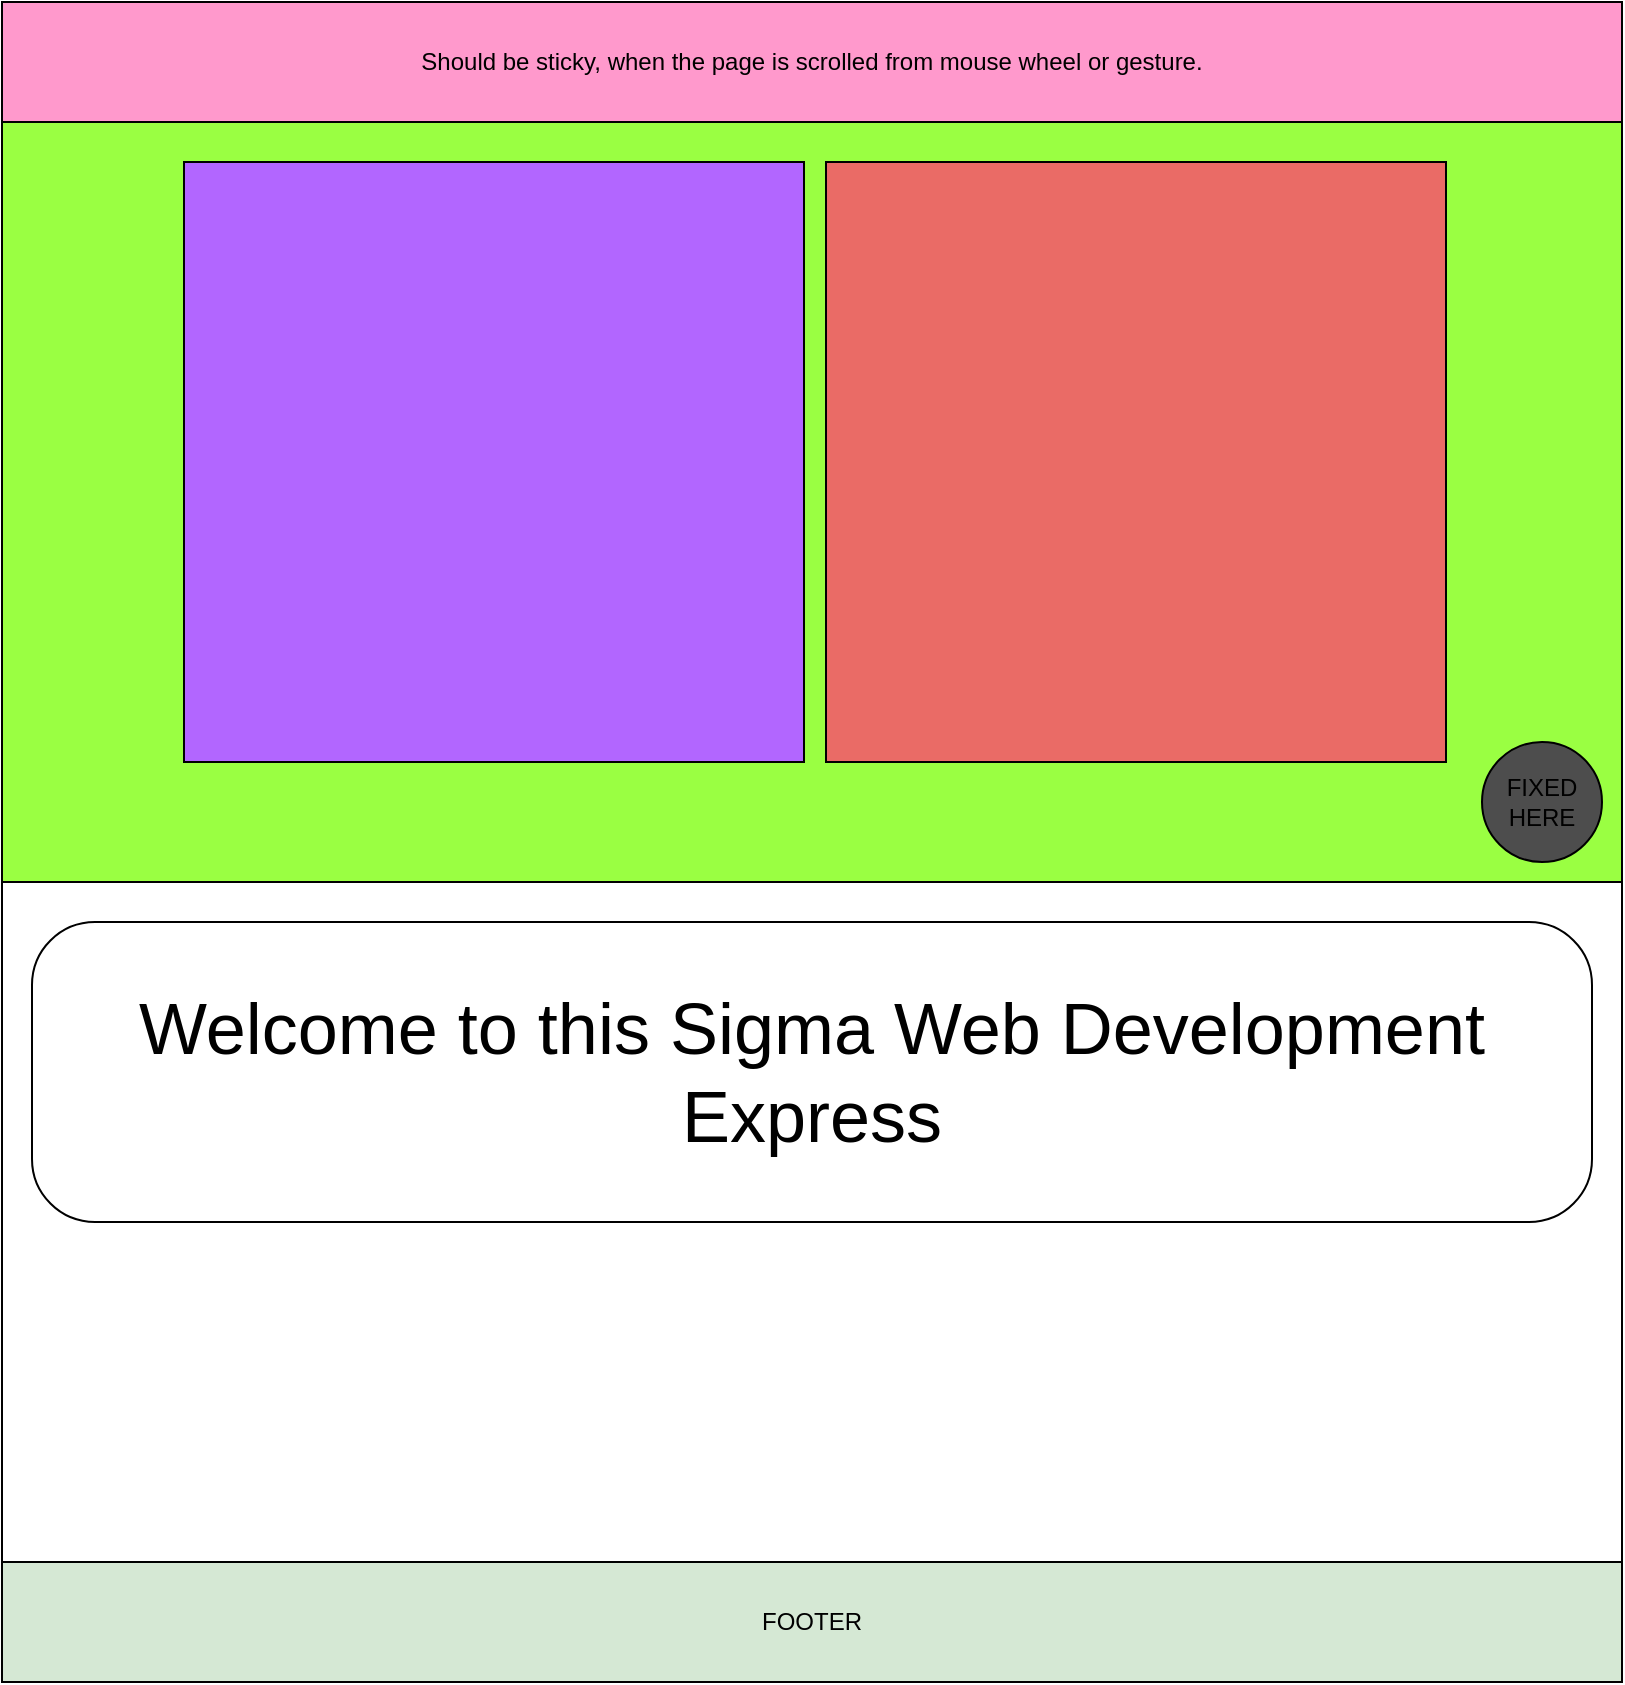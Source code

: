 <mxfile version="24.7.17">
  <diagram name="Page-1" id="ZJBFW2rI38xVL-WH7tP1">
    <mxGraphModel dx="1434" dy="788" grid="1" gridSize="10" guides="1" tooltips="1" connect="1" arrows="1" fold="1" page="1" pageScale="1" pageWidth="850" pageHeight="1100" math="0" shadow="0">
      <root>
        <mxCell id="0" />
        <mxCell id="1" parent="0" />
        <mxCell id="0HHSv9F1fBcF0dqXVQZc-1" value="" style="whiteSpace=wrap;html=1;" vertex="1" parent="1">
          <mxGeometry x="20" y="40" width="810" height="840" as="geometry" />
        </mxCell>
        <mxCell id="0HHSv9F1fBcF0dqXVQZc-3" value="Should be sticky, when the page is scrolled from mouse wheel or gesture." style="whiteSpace=wrap;html=1;fillColor=#FF99CC;" vertex="1" parent="1">
          <mxGeometry x="20" y="40" width="810" height="60" as="geometry" />
        </mxCell>
        <mxCell id="0HHSv9F1fBcF0dqXVQZc-8" value="" style="rounded=0;whiteSpace=wrap;html=1;fillColor=#9AFF42;" vertex="1" parent="1">
          <mxGeometry x="20" y="100" width="810" height="380" as="geometry" />
        </mxCell>
        <mxCell id="0HHSv9F1fBcF0dqXVQZc-5" value="" style="whiteSpace=wrap;html=1;fillColor=#B266FF;" vertex="1" parent="1">
          <mxGeometry x="111" y="120" width="310" height="300" as="geometry" />
        </mxCell>
        <mxCell id="0HHSv9F1fBcF0dqXVQZc-6" value="" style="whiteSpace=wrap;html=1;fillColor=#EA6B66;" vertex="1" parent="1">
          <mxGeometry x="432" y="120" width="310" height="300" as="geometry" />
        </mxCell>
        <mxCell id="0HHSv9F1fBcF0dqXVQZc-9" value="&lt;font style=&quot;font-size: 36px;&quot;&gt;Welcome to this Sigma Web Development Express&lt;/font&gt;" style="rounded=1;whiteSpace=wrap;html=1;arcSize=21;" vertex="1" parent="1">
          <mxGeometry x="35" y="500" width="780" height="150" as="geometry" />
        </mxCell>
        <mxCell id="0HHSv9F1fBcF0dqXVQZc-10" value="FIXED&lt;div&gt;HERE&lt;/div&gt;" style="ellipse;whiteSpace=wrap;html=1;aspect=fixed;fillColor=#4D4D4D;" vertex="1" parent="1">
          <mxGeometry x="760" y="410" width="60" height="60" as="geometry" />
        </mxCell>
        <mxCell id="0HHSv9F1fBcF0dqXVQZc-11" value="FOOTER" style="rounded=0;whiteSpace=wrap;html=1;fillColor=#D5E8D4;" vertex="1" parent="1">
          <mxGeometry x="20" y="820" width="810" height="60" as="geometry" />
        </mxCell>
      </root>
    </mxGraphModel>
  </diagram>
</mxfile>
